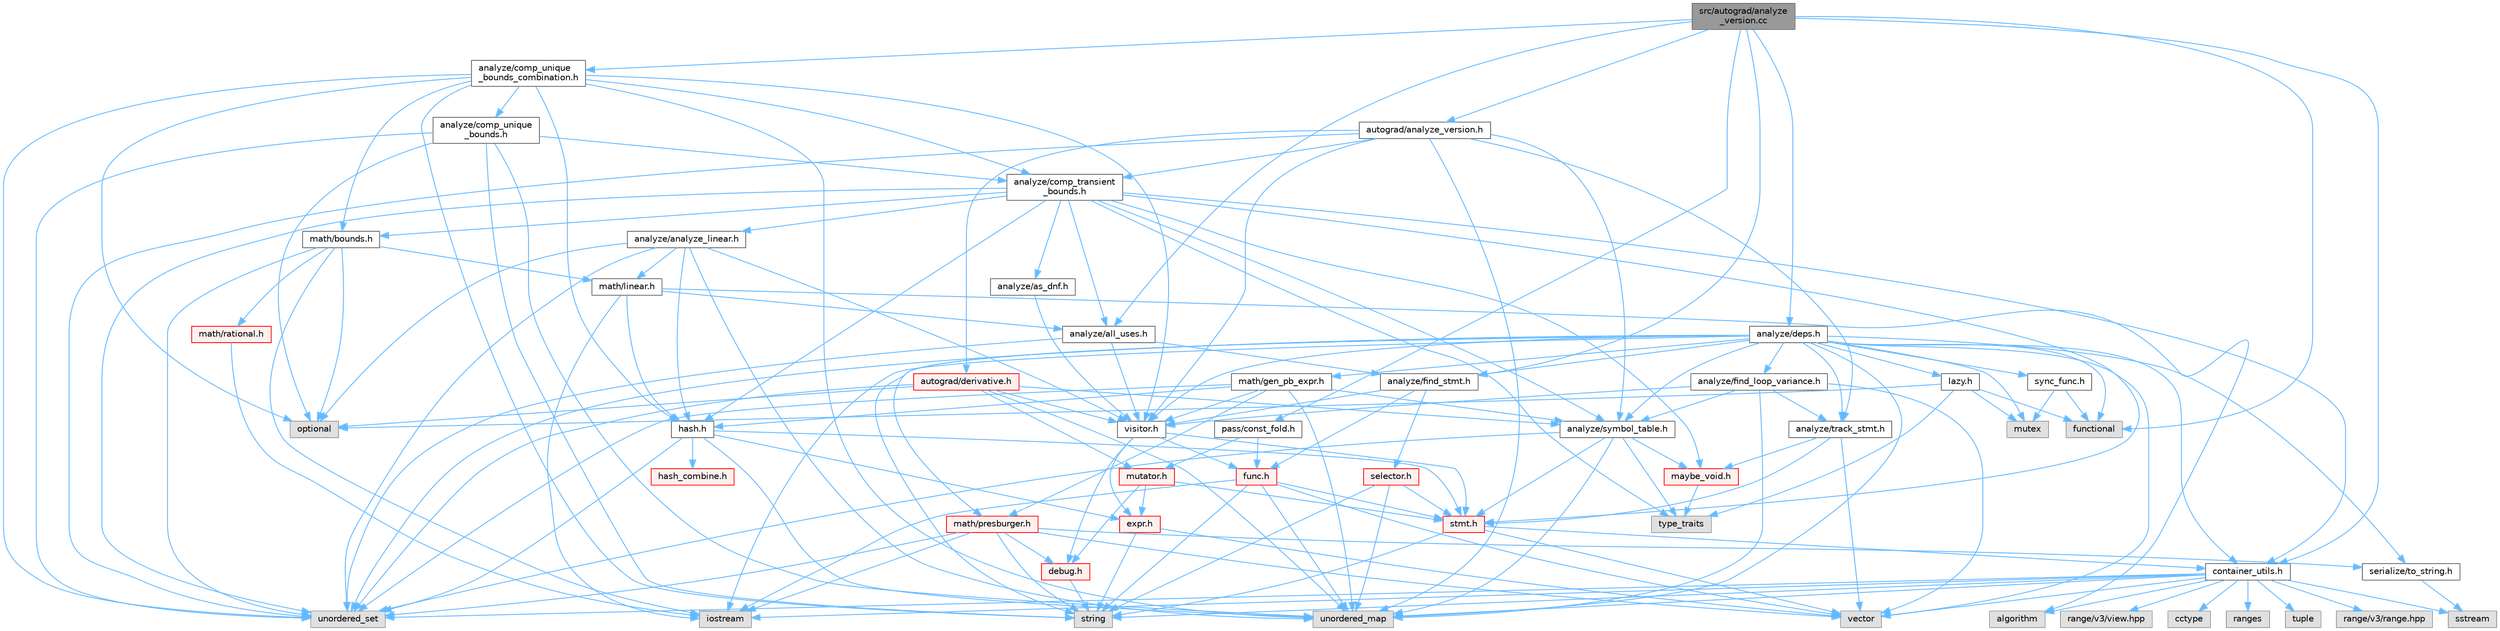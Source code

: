 digraph "src/autograd/analyze_version.cc"
{
 // LATEX_PDF_SIZE
  bgcolor="transparent";
  edge [fontname=Helvetica,fontsize=10,labelfontname=Helvetica,labelfontsize=10];
  node [fontname=Helvetica,fontsize=10,shape=box,height=0.2,width=0.4];
  Node1 [label="src/autograd/analyze\l_version.cc",height=0.2,width=0.4,color="gray40", fillcolor="grey60", style="filled", fontcolor="black",tooltip=" "];
  Node1 -> Node2 [color="steelblue1",style="solid"];
  Node2 [label="functional",height=0.2,width=0.4,color="grey60", fillcolor="#E0E0E0", style="filled",tooltip=" "];
  Node1 -> Node3 [color="steelblue1",style="solid"];
  Node3 [label="analyze/all_uses.h",height=0.2,width=0.4,color="grey40", fillcolor="white", style="filled",URL="$all__uses_8h.html",tooltip=" "];
  Node3 -> Node4 [color="steelblue1",style="solid"];
  Node4 [label="unordered_set",height=0.2,width=0.4,color="grey60", fillcolor="#E0E0E0", style="filled",tooltip=" "];
  Node3 -> Node5 [color="steelblue1",style="solid"];
  Node5 [label="analyze/find_stmt.h",height=0.2,width=0.4,color="grey40", fillcolor="white", style="filled",URL="$find__stmt_8h.html",tooltip=" "];
  Node5 -> Node6 [color="steelblue1",style="solid"];
  Node6 [label="func.h",height=0.2,width=0.4,color="red", fillcolor="#FFF0F0", style="filled",URL="$func_8h.html",tooltip=" "];
  Node6 -> Node7 [color="steelblue1",style="solid"];
  Node7 [label="iostream",height=0.2,width=0.4,color="grey60", fillcolor="#E0E0E0", style="filled",tooltip=" "];
  Node6 -> Node8 [color="steelblue1",style="solid"];
  Node8 [label="string",height=0.2,width=0.4,color="grey60", fillcolor="#E0E0E0", style="filled",tooltip=" "];
  Node6 -> Node9 [color="steelblue1",style="solid"];
  Node9 [label="unordered_map",height=0.2,width=0.4,color="grey60", fillcolor="#E0E0E0", style="filled",tooltip=" "];
  Node6 -> Node11 [color="steelblue1",style="solid"];
  Node11 [label="vector",height=0.2,width=0.4,color="grey60", fillcolor="#E0E0E0", style="filled",tooltip=" "];
  Node6 -> Node49 [color="steelblue1",style="solid"];
  Node49 [label="stmt.h",height=0.2,width=0.4,color="red", fillcolor="#FFF0F0", style="filled",URL="$stmt_8h.html",tooltip=" "];
  Node49 -> Node8 [color="steelblue1",style="solid"];
  Node49 -> Node11 [color="steelblue1",style="solid"];
  Node49 -> Node33 [color="steelblue1",style="solid"];
  Node33 [label="container_utils.h",height=0.2,width=0.4,color="grey40", fillcolor="white", style="filled",URL="$container__utils_8h.html",tooltip=" "];
  Node33 -> Node34 [color="steelblue1",style="solid"];
  Node34 [label="algorithm",height=0.2,width=0.4,color="grey60", fillcolor="#E0E0E0", style="filled",tooltip=" "];
  Node33 -> Node35 [color="steelblue1",style="solid"];
  Node35 [label="cctype",height=0.2,width=0.4,color="grey60", fillcolor="#E0E0E0", style="filled",tooltip=" "];
  Node33 -> Node7 [color="steelblue1",style="solid"];
  Node33 -> Node36 [color="steelblue1",style="solid"];
  Node36 [label="ranges",height=0.2,width=0.4,color="grey60", fillcolor="#E0E0E0", style="filled",tooltip=" "];
  Node33 -> Node27 [color="steelblue1",style="solid"];
  Node27 [label="sstream",height=0.2,width=0.4,color="grey60", fillcolor="#E0E0E0", style="filled",tooltip=" "];
  Node33 -> Node8 [color="steelblue1",style="solid"];
  Node33 -> Node37 [color="steelblue1",style="solid"];
  Node37 [label="tuple",height=0.2,width=0.4,color="grey60", fillcolor="#E0E0E0", style="filled",tooltip=" "];
  Node33 -> Node9 [color="steelblue1",style="solid"];
  Node33 -> Node4 [color="steelblue1",style="solid"];
  Node33 -> Node11 [color="steelblue1",style="solid"];
  Node33 -> Node38 [color="steelblue1",style="solid"];
  Node38 [label="range/v3/range.hpp",height=0.2,width=0.4,color="grey60", fillcolor="#E0E0E0", style="filled",tooltip=" "];
  Node33 -> Node39 [color="steelblue1",style="solid"];
  Node39 [label="range/v3/view.hpp",height=0.2,width=0.4,color="grey60", fillcolor="#E0E0E0", style="filled",tooltip=" "];
  Node5 -> Node55 [color="steelblue1",style="solid"];
  Node55 [label="selector.h",height=0.2,width=0.4,color="red", fillcolor="#FFF0F0", style="filled",URL="$selector_8h.html",tooltip=" "];
  Node55 -> Node8 [color="steelblue1",style="solid"];
  Node55 -> Node9 [color="steelblue1",style="solid"];
  Node55 -> Node49 [color="steelblue1",style="solid"];
  Node5 -> Node56 [color="steelblue1",style="solid"];
  Node56 [label="visitor.h",height=0.2,width=0.4,color="grey40", fillcolor="white", style="filled",URL="$visitor_8h.html",tooltip=" "];
  Node56 -> Node57 [color="steelblue1",style="solid"];
  Node57 [label="debug.h",height=0.2,width=0.4,color="red", fillcolor="#FFF0F0", style="filled",URL="$debug_8h.html",tooltip=" "];
  Node57 -> Node8 [color="steelblue1",style="solid"];
  Node56 -> Node42 [color="steelblue1",style="solid"];
  Node42 [label="expr.h",height=0.2,width=0.4,color="red", fillcolor="#FFF0F0", style="filled",URL="$expr_8h.html",tooltip=" "];
  Node42 -> Node8 [color="steelblue1",style="solid"];
  Node42 -> Node11 [color="steelblue1",style="solid"];
  Node56 -> Node6 [color="steelblue1",style="solid"];
  Node56 -> Node49 [color="steelblue1",style="solid"];
  Node3 -> Node56 [color="steelblue1",style="solid"];
  Node1 -> Node61 [color="steelblue1",style="solid"];
  Node61 [label="analyze/comp_unique\l_bounds_combination.h",height=0.2,width=0.4,color="grey40", fillcolor="white", style="filled",URL="$comp__unique__bounds__combination_8h.html",tooltip=" "];
  Node61 -> Node14 [color="steelblue1",style="solid"];
  Node14 [label="optional",height=0.2,width=0.4,color="grey60", fillcolor="#E0E0E0", style="filled",tooltip=" "];
  Node61 -> Node8 [color="steelblue1",style="solid"];
  Node61 -> Node9 [color="steelblue1",style="solid"];
  Node61 -> Node4 [color="steelblue1",style="solid"];
  Node61 -> Node62 [color="steelblue1",style="solid"];
  Node62 [label="analyze/comp_transient\l_bounds.h",height=0.2,width=0.4,color="grey40", fillcolor="white", style="filled",URL="$comp__transient__bounds_8h.html",tooltip=" "];
  Node62 -> Node22 [color="steelblue1",style="solid"];
  Node22 [label="type_traits",height=0.2,width=0.4,color="grey60", fillcolor="#E0E0E0", style="filled",tooltip=" "];
  Node62 -> Node4 [color="steelblue1",style="solid"];
  Node62 -> Node3 [color="steelblue1",style="solid"];
  Node62 -> Node63 [color="steelblue1",style="solid"];
  Node63 [label="analyze/analyze_linear.h",height=0.2,width=0.4,color="grey40", fillcolor="white", style="filled",URL="$analyze__linear_8h.html",tooltip=" "];
  Node63 -> Node14 [color="steelblue1",style="solid"];
  Node63 -> Node9 [color="steelblue1",style="solid"];
  Node63 -> Node4 [color="steelblue1",style="solid"];
  Node63 -> Node64 [color="steelblue1",style="solid"];
  Node64 [label="hash.h",height=0.2,width=0.4,color="grey40", fillcolor="white", style="filled",URL="$hash_8h.html",tooltip=" "];
  Node64 -> Node9 [color="steelblue1",style="solid"];
  Node64 -> Node4 [color="steelblue1",style="solid"];
  Node64 -> Node42 [color="steelblue1",style="solid"];
  Node64 -> Node53 [color="steelblue1",style="solid"];
  Node53 [label="hash_combine.h",height=0.2,width=0.4,color="red", fillcolor="#FFF0F0", style="filled",URL="$hash__combine_8h.html",tooltip=" "];
  Node64 -> Node49 [color="steelblue1",style="solid"];
  Node63 -> Node65 [color="steelblue1",style="solid"];
  Node65 [label="math/linear.h",height=0.2,width=0.4,color="grey40", fillcolor="white", style="filled",URL="$linear_8h.html",tooltip=" "];
  Node65 -> Node34 [color="steelblue1",style="solid"];
  Node65 -> Node7 [color="steelblue1",style="solid"];
  Node65 -> Node3 [color="steelblue1",style="solid"];
  Node65 -> Node64 [color="steelblue1",style="solid"];
  Node63 -> Node56 [color="steelblue1",style="solid"];
  Node62 -> Node66 [color="steelblue1",style="solid"];
  Node66 [label="analyze/as_dnf.h",height=0.2,width=0.4,color="grey40", fillcolor="white", style="filled",URL="$as__dnf_8h.html",tooltip=" "];
  Node66 -> Node56 [color="steelblue1",style="solid"];
  Node62 -> Node67 [color="steelblue1",style="solid"];
  Node67 [label="analyze/symbol_table.h",height=0.2,width=0.4,color="grey40", fillcolor="white", style="filled",URL="$symbol__table_8h.html",tooltip=" "];
  Node67 -> Node22 [color="steelblue1",style="solid"];
  Node67 -> Node9 [color="steelblue1",style="solid"];
  Node67 -> Node4 [color="steelblue1",style="solid"];
  Node67 -> Node68 [color="steelblue1",style="solid"];
  Node68 [label="maybe_void.h",height=0.2,width=0.4,color="red", fillcolor="#FFF0F0", style="filled",URL="$maybe__void_8h.html",tooltip=" "];
  Node68 -> Node22 [color="steelblue1",style="solid"];
  Node67 -> Node49 [color="steelblue1",style="solid"];
  Node62 -> Node33 [color="steelblue1",style="solid"];
  Node62 -> Node64 [color="steelblue1",style="solid"];
  Node62 -> Node69 [color="steelblue1",style="solid"];
  Node69 [label="math/bounds.h",height=0.2,width=0.4,color="grey40", fillcolor="white", style="filled",URL="$bounds_8h.html",tooltip=" "];
  Node69 -> Node7 [color="steelblue1",style="solid"];
  Node69 -> Node14 [color="steelblue1",style="solid"];
  Node69 -> Node4 [color="steelblue1",style="solid"];
  Node69 -> Node65 [color="steelblue1",style="solid"];
  Node69 -> Node70 [color="steelblue1",style="solid"];
  Node70 [label="math/rational.h",height=0.2,width=0.4,color="red", fillcolor="#FFF0F0", style="filled",URL="$rational_8h.html",tooltip=" "];
  Node70 -> Node7 [color="steelblue1",style="solid"];
  Node62 -> Node68 [color="steelblue1",style="solid"];
  Node62 -> Node49 [color="steelblue1",style="solid"];
  Node61 -> Node72 [color="steelblue1",style="solid"];
  Node72 [label="analyze/comp_unique\l_bounds.h",height=0.2,width=0.4,color="grey40", fillcolor="white", style="filled",URL="$comp__unique__bounds_8h.html",tooltip=" "];
  Node72 -> Node14 [color="steelblue1",style="solid"];
  Node72 -> Node8 [color="steelblue1",style="solid"];
  Node72 -> Node9 [color="steelblue1",style="solid"];
  Node72 -> Node4 [color="steelblue1",style="solid"];
  Node72 -> Node62 [color="steelblue1",style="solid"];
  Node61 -> Node64 [color="steelblue1",style="solid"];
  Node61 -> Node69 [color="steelblue1",style="solid"];
  Node61 -> Node56 [color="steelblue1",style="solid"];
  Node1 -> Node73 [color="steelblue1",style="solid"];
  Node73 [label="analyze/deps.h",height=0.2,width=0.4,color="grey40", fillcolor="white", style="filled",URL="$deps_8h.html",tooltip=" "];
  Node73 -> Node2 [color="steelblue1",style="solid"];
  Node73 -> Node7 [color="steelblue1",style="solid"];
  Node73 -> Node59 [color="steelblue1",style="solid"];
  Node59 [label="mutex",height=0.2,width=0.4,color="grey60", fillcolor="#E0E0E0", style="filled",tooltip=" "];
  Node73 -> Node8 [color="steelblue1",style="solid"];
  Node73 -> Node9 [color="steelblue1",style="solid"];
  Node73 -> Node4 [color="steelblue1",style="solid"];
  Node73 -> Node11 [color="steelblue1",style="solid"];
  Node73 -> Node74 [color="steelblue1",style="solid"];
  Node74 [label="analyze/find_loop_variance.h",height=0.2,width=0.4,color="grey40", fillcolor="white", style="filled",URL="$find__loop__variance_8h.html",tooltip=" "];
  Node74 -> Node9 [color="steelblue1",style="solid"];
  Node74 -> Node11 [color="steelblue1",style="solid"];
  Node74 -> Node67 [color="steelblue1",style="solid"];
  Node74 -> Node75 [color="steelblue1",style="solid"];
  Node75 [label="analyze/track_stmt.h",height=0.2,width=0.4,color="grey40", fillcolor="white", style="filled",URL="$track__stmt_8h.html",tooltip=" "];
  Node75 -> Node11 [color="steelblue1",style="solid"];
  Node75 -> Node68 [color="steelblue1",style="solid"];
  Node75 -> Node49 [color="steelblue1",style="solid"];
  Node74 -> Node56 [color="steelblue1",style="solid"];
  Node73 -> Node5 [color="steelblue1",style="solid"];
  Node73 -> Node67 [color="steelblue1",style="solid"];
  Node73 -> Node75 [color="steelblue1",style="solid"];
  Node73 -> Node33 [color="steelblue1",style="solid"];
  Node73 -> Node76 [color="steelblue1",style="solid"];
  Node76 [label="lazy.h",height=0.2,width=0.4,color="grey40", fillcolor="white", style="filled",URL="$lazy_8h.html",tooltip=" "];
  Node76 -> Node2 [color="steelblue1",style="solid"];
  Node76 -> Node59 [color="steelblue1",style="solid"];
  Node76 -> Node14 [color="steelblue1",style="solid"];
  Node76 -> Node22 [color="steelblue1",style="solid"];
  Node73 -> Node77 [color="steelblue1",style="solid"];
  Node77 [label="math/gen_pb_expr.h",height=0.2,width=0.4,color="grey40", fillcolor="white", style="filled",URL="$gen__pb__expr_8h.html",tooltip=" "];
  Node77 -> Node9 [color="steelblue1",style="solid"];
  Node77 -> Node4 [color="steelblue1",style="solid"];
  Node77 -> Node67 [color="steelblue1",style="solid"];
  Node77 -> Node64 [color="steelblue1",style="solid"];
  Node77 -> Node78 [color="steelblue1",style="solid"];
  Node78 [label="math/presburger.h",height=0.2,width=0.4,color="red", fillcolor="#FFF0F0", style="filled",URL="$presburger_8h.html",tooltip=" "];
  Node78 -> Node7 [color="steelblue1",style="solid"];
  Node78 -> Node8 [color="steelblue1",style="solid"];
  Node78 -> Node4 [color="steelblue1",style="solid"];
  Node78 -> Node11 [color="steelblue1",style="solid"];
  Node78 -> Node57 [color="steelblue1",style="solid"];
  Node78 -> Node29 [color="steelblue1",style="solid"];
  Node29 [label="serialize/to_string.h",height=0.2,width=0.4,color="grey40", fillcolor="white", style="filled",URL="$to__string_8h.html",tooltip=" "];
  Node29 -> Node27 [color="steelblue1",style="solid"];
  Node77 -> Node56 [color="steelblue1",style="solid"];
  Node73 -> Node78 [color="steelblue1",style="solid"];
  Node73 -> Node29 [color="steelblue1",style="solid"];
  Node73 -> Node95 [color="steelblue1",style="solid"];
  Node95 [label="sync_func.h",height=0.2,width=0.4,color="grey40", fillcolor="white", style="filled",URL="$sync__func_8h.html",tooltip=" "];
  Node95 -> Node2 [color="steelblue1",style="solid"];
  Node95 -> Node59 [color="steelblue1",style="solid"];
  Node73 -> Node56 [color="steelblue1",style="solid"];
  Node1 -> Node5 [color="steelblue1",style="solid"];
  Node1 -> Node96 [color="steelblue1",style="solid"];
  Node96 [label="autograd/analyze_version.h",height=0.2,width=0.4,color="grey40", fillcolor="white", style="filled",URL="$analyze__version_8h.html",tooltip=" "];
  Node96 -> Node9 [color="steelblue1",style="solid"];
  Node96 -> Node4 [color="steelblue1",style="solid"];
  Node96 -> Node62 [color="steelblue1",style="solid"];
  Node96 -> Node67 [color="steelblue1",style="solid"];
  Node96 -> Node75 [color="steelblue1",style="solid"];
  Node96 -> Node97 [color="steelblue1",style="solid"];
  Node97 [label="autograd/derivative.h",height=0.2,width=0.4,color="red", fillcolor="#FFF0F0", style="filled",URL="$derivative_8h.html",tooltip=" "];
  Node97 -> Node14 [color="steelblue1",style="solid"];
  Node97 -> Node9 [color="steelblue1",style="solid"];
  Node97 -> Node4 [color="steelblue1",style="solid"];
  Node97 -> Node67 [color="steelblue1",style="solid"];
  Node97 -> Node99 [color="steelblue1",style="solid"];
  Node99 [label="mutator.h",height=0.2,width=0.4,color="red", fillcolor="#FFF0F0", style="filled",URL="$mutator_8h.html",tooltip=" "];
  Node99 -> Node57 [color="steelblue1",style="solid"];
  Node99 -> Node42 [color="steelblue1",style="solid"];
  Node99 -> Node49 [color="steelblue1",style="solid"];
  Node97 -> Node56 [color="steelblue1",style="solid"];
  Node96 -> Node56 [color="steelblue1",style="solid"];
  Node1 -> Node33 [color="steelblue1",style="solid"];
  Node1 -> Node100 [color="steelblue1",style="solid"];
  Node100 [label="pass/const_fold.h",height=0.2,width=0.4,color="grey40", fillcolor="white", style="filled",URL="$const__fold_8h.html",tooltip=" "];
  Node100 -> Node6 [color="steelblue1",style="solid"];
  Node100 -> Node99 [color="steelblue1",style="solid"];
}
